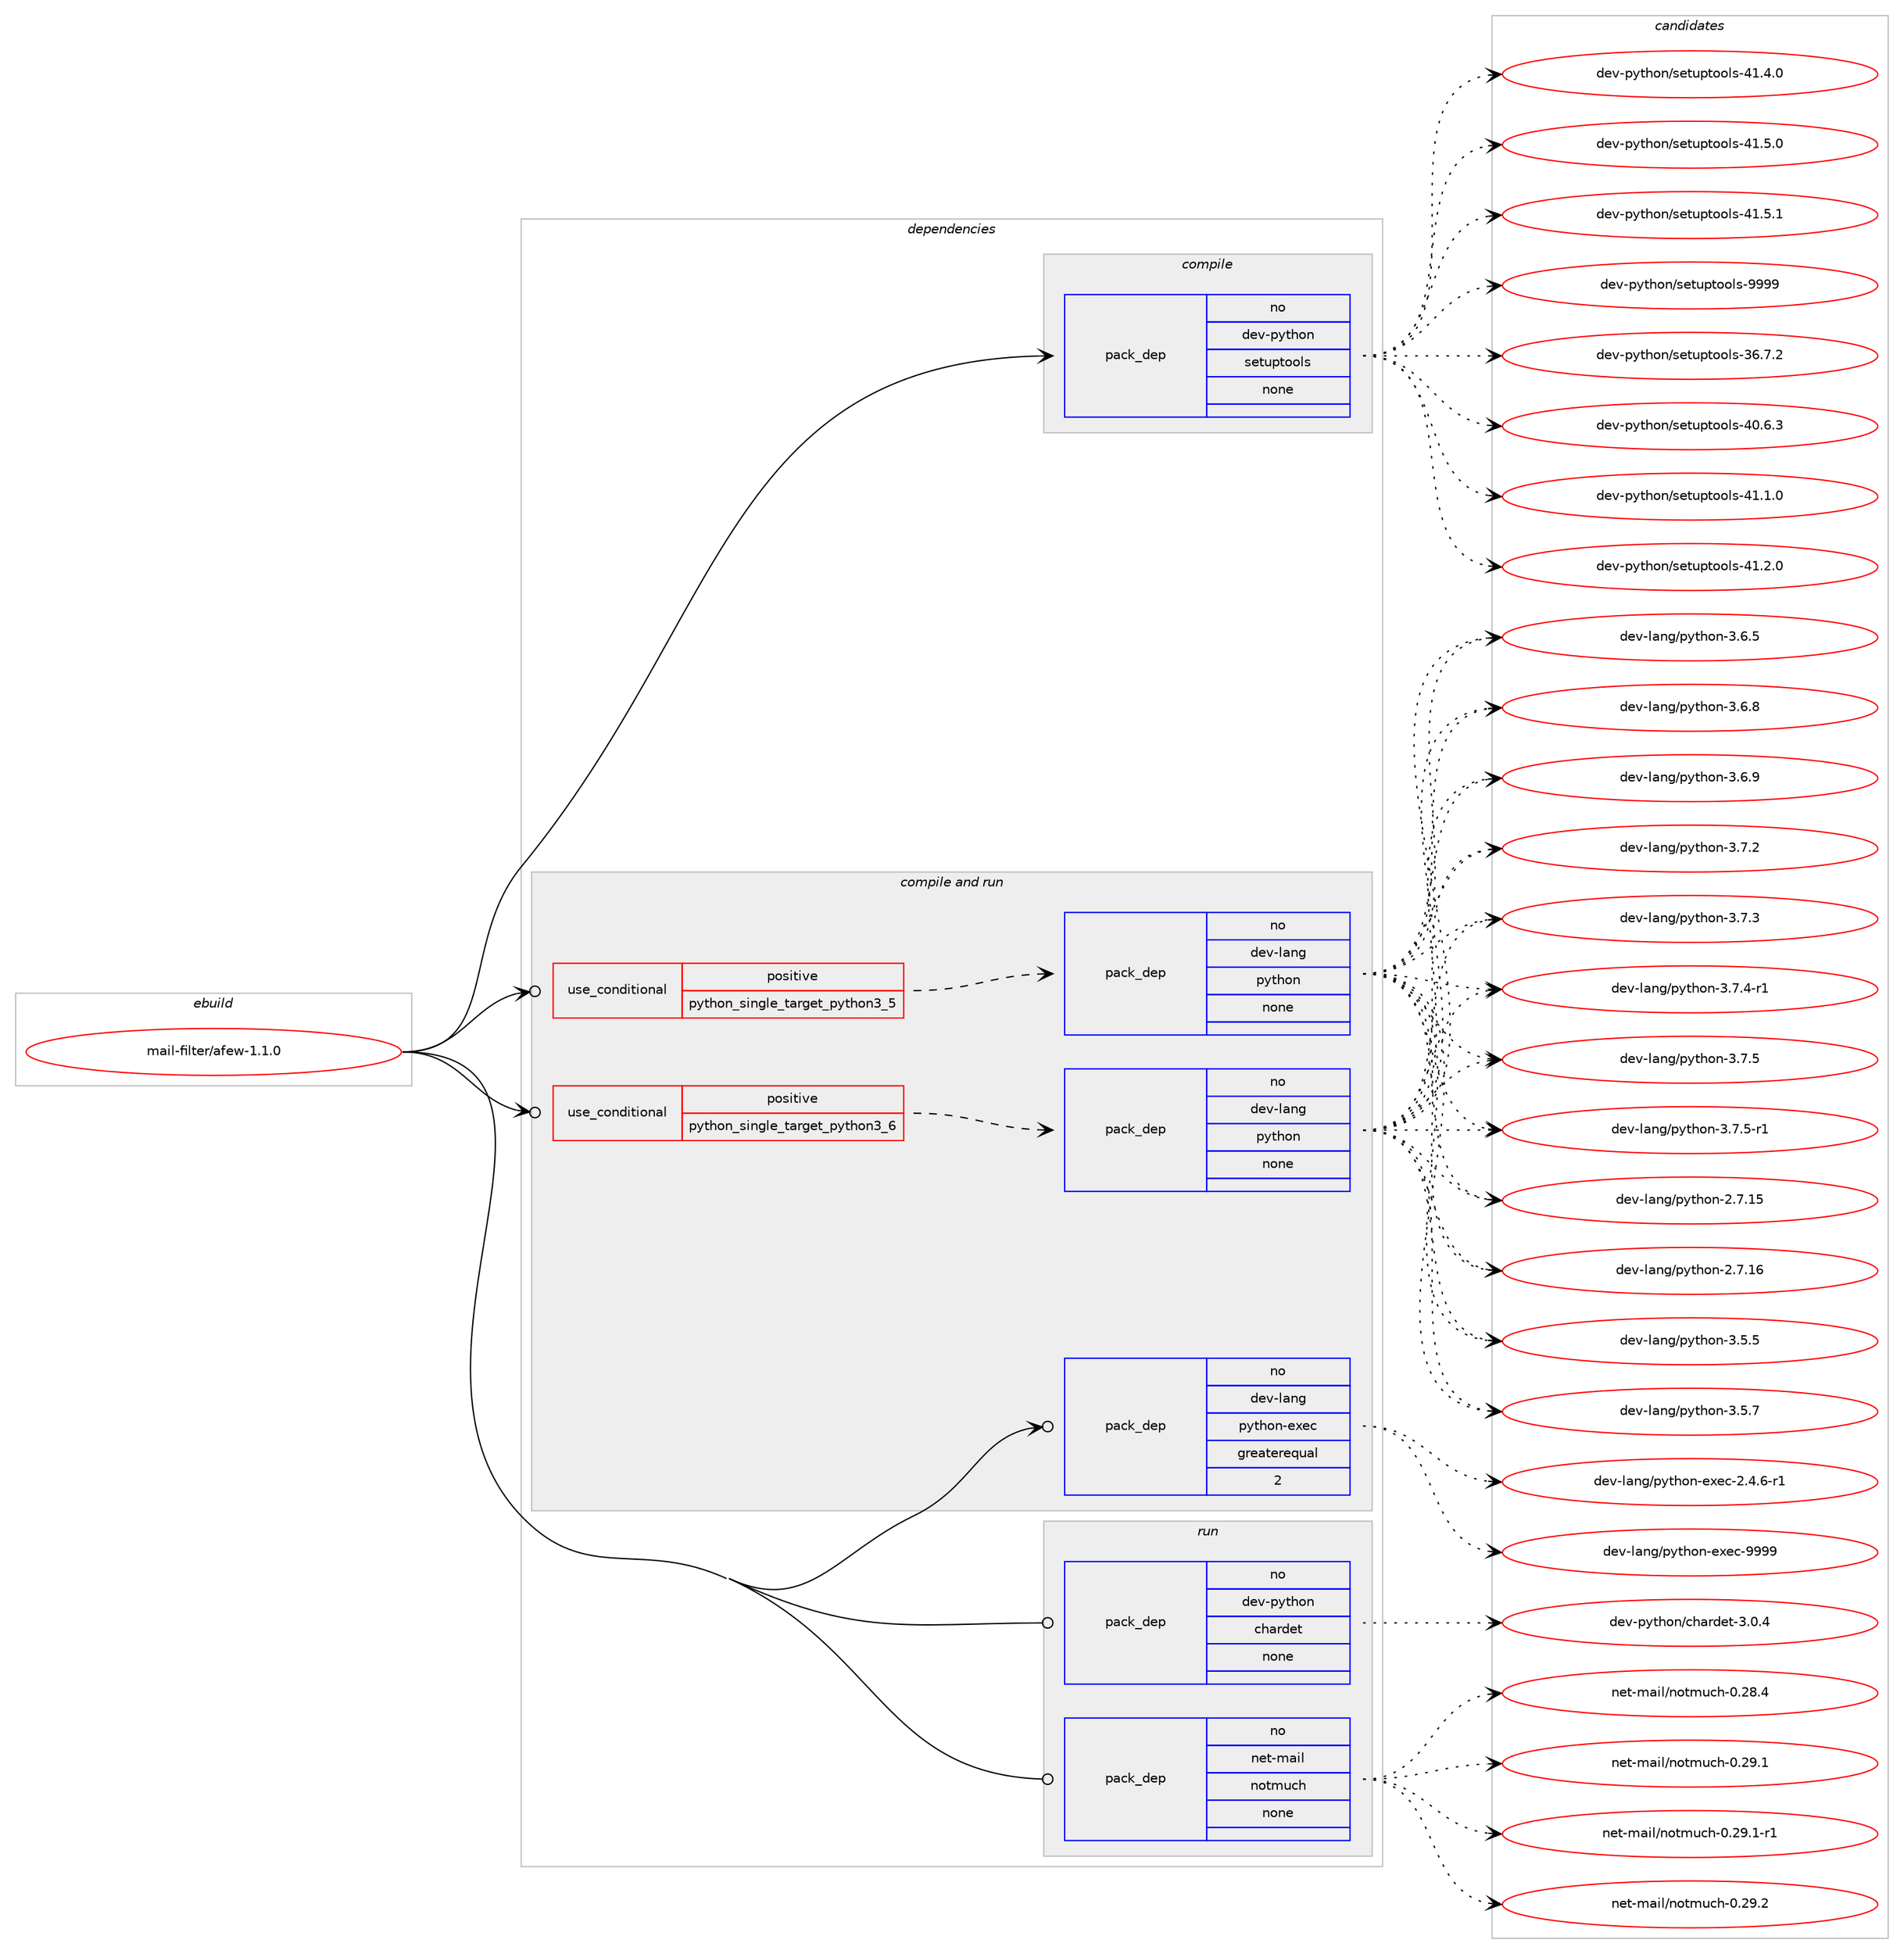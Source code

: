digraph prolog {

# *************
# Graph options
# *************

newrank=true;
concentrate=true;
compound=true;
graph [rankdir=LR,fontname=Helvetica,fontsize=10,ranksep=1.5];#, ranksep=2.5, nodesep=0.2];
edge  [arrowhead=vee];
node  [fontname=Helvetica,fontsize=10];

# **********
# The ebuild
# **********

subgraph cluster_leftcol {
color=gray;
label=<<i>ebuild</i>>;
id [label="mail-filter/afew-1.1.0", color=red, width=4, href="../mail-filter/afew-1.1.0.svg"];
}

# ****************
# The dependencies
# ****************

subgraph cluster_midcol {
color=gray;
label=<<i>dependencies</i>>;
subgraph cluster_compile {
fillcolor="#eeeeee";
style=filled;
label=<<i>compile</i>>;
subgraph pack570720 {
dependency772423 [label=<<TABLE BORDER="0" CELLBORDER="1" CELLSPACING="0" CELLPADDING="4" WIDTH="220"><TR><TD ROWSPAN="6" CELLPADDING="30">pack_dep</TD></TR><TR><TD WIDTH="110">no</TD></TR><TR><TD>dev-python</TD></TR><TR><TD>setuptools</TD></TR><TR><TD>none</TD></TR><TR><TD></TD></TR></TABLE>>, shape=none, color=blue];
}
id:e -> dependency772423:w [weight=20,style="solid",arrowhead="vee"];
}
subgraph cluster_compileandrun {
fillcolor="#eeeeee";
style=filled;
label=<<i>compile and run</i>>;
subgraph cond188323 {
dependency772424 [label=<<TABLE BORDER="0" CELLBORDER="1" CELLSPACING="0" CELLPADDING="4"><TR><TD ROWSPAN="3" CELLPADDING="10">use_conditional</TD></TR><TR><TD>positive</TD></TR><TR><TD>python_single_target_python3_5</TD></TR></TABLE>>, shape=none, color=red];
subgraph pack570721 {
dependency772425 [label=<<TABLE BORDER="0" CELLBORDER="1" CELLSPACING="0" CELLPADDING="4" WIDTH="220"><TR><TD ROWSPAN="6" CELLPADDING="30">pack_dep</TD></TR><TR><TD WIDTH="110">no</TD></TR><TR><TD>dev-lang</TD></TR><TR><TD>python</TD></TR><TR><TD>none</TD></TR><TR><TD></TD></TR></TABLE>>, shape=none, color=blue];
}
dependency772424:e -> dependency772425:w [weight=20,style="dashed",arrowhead="vee"];
}
id:e -> dependency772424:w [weight=20,style="solid",arrowhead="odotvee"];
subgraph cond188324 {
dependency772426 [label=<<TABLE BORDER="0" CELLBORDER="1" CELLSPACING="0" CELLPADDING="4"><TR><TD ROWSPAN="3" CELLPADDING="10">use_conditional</TD></TR><TR><TD>positive</TD></TR><TR><TD>python_single_target_python3_6</TD></TR></TABLE>>, shape=none, color=red];
subgraph pack570722 {
dependency772427 [label=<<TABLE BORDER="0" CELLBORDER="1" CELLSPACING="0" CELLPADDING="4" WIDTH="220"><TR><TD ROWSPAN="6" CELLPADDING="30">pack_dep</TD></TR><TR><TD WIDTH="110">no</TD></TR><TR><TD>dev-lang</TD></TR><TR><TD>python</TD></TR><TR><TD>none</TD></TR><TR><TD></TD></TR></TABLE>>, shape=none, color=blue];
}
dependency772426:e -> dependency772427:w [weight=20,style="dashed",arrowhead="vee"];
}
id:e -> dependency772426:w [weight=20,style="solid",arrowhead="odotvee"];
subgraph pack570723 {
dependency772428 [label=<<TABLE BORDER="0" CELLBORDER="1" CELLSPACING="0" CELLPADDING="4" WIDTH="220"><TR><TD ROWSPAN="6" CELLPADDING="30">pack_dep</TD></TR><TR><TD WIDTH="110">no</TD></TR><TR><TD>dev-lang</TD></TR><TR><TD>python-exec</TD></TR><TR><TD>greaterequal</TD></TR><TR><TD>2</TD></TR></TABLE>>, shape=none, color=blue];
}
id:e -> dependency772428:w [weight=20,style="solid",arrowhead="odotvee"];
}
subgraph cluster_run {
fillcolor="#eeeeee";
style=filled;
label=<<i>run</i>>;
subgraph pack570724 {
dependency772429 [label=<<TABLE BORDER="0" CELLBORDER="1" CELLSPACING="0" CELLPADDING="4" WIDTH="220"><TR><TD ROWSPAN="6" CELLPADDING="30">pack_dep</TD></TR><TR><TD WIDTH="110">no</TD></TR><TR><TD>dev-python</TD></TR><TR><TD>chardet</TD></TR><TR><TD>none</TD></TR><TR><TD></TD></TR></TABLE>>, shape=none, color=blue];
}
id:e -> dependency772429:w [weight=20,style="solid",arrowhead="odot"];
subgraph pack570725 {
dependency772430 [label=<<TABLE BORDER="0" CELLBORDER="1" CELLSPACING="0" CELLPADDING="4" WIDTH="220"><TR><TD ROWSPAN="6" CELLPADDING="30">pack_dep</TD></TR><TR><TD WIDTH="110">no</TD></TR><TR><TD>net-mail</TD></TR><TR><TD>notmuch</TD></TR><TR><TD>none</TD></TR><TR><TD></TD></TR></TABLE>>, shape=none, color=blue];
}
id:e -> dependency772430:w [weight=20,style="solid",arrowhead="odot"];
}
}

# **************
# The candidates
# **************

subgraph cluster_choices {
rank=same;
color=gray;
label=<<i>candidates</i>>;

subgraph choice570720 {
color=black;
nodesep=1;
choice100101118451121211161041111104711510111611711211611111110811545515446554650 [label="dev-python/setuptools-36.7.2", color=red, width=4,href="../dev-python/setuptools-36.7.2.svg"];
choice100101118451121211161041111104711510111611711211611111110811545524846544651 [label="dev-python/setuptools-40.6.3", color=red, width=4,href="../dev-python/setuptools-40.6.3.svg"];
choice100101118451121211161041111104711510111611711211611111110811545524946494648 [label="dev-python/setuptools-41.1.0", color=red, width=4,href="../dev-python/setuptools-41.1.0.svg"];
choice100101118451121211161041111104711510111611711211611111110811545524946504648 [label="dev-python/setuptools-41.2.0", color=red, width=4,href="../dev-python/setuptools-41.2.0.svg"];
choice100101118451121211161041111104711510111611711211611111110811545524946524648 [label="dev-python/setuptools-41.4.0", color=red, width=4,href="../dev-python/setuptools-41.4.0.svg"];
choice100101118451121211161041111104711510111611711211611111110811545524946534648 [label="dev-python/setuptools-41.5.0", color=red, width=4,href="../dev-python/setuptools-41.5.0.svg"];
choice100101118451121211161041111104711510111611711211611111110811545524946534649 [label="dev-python/setuptools-41.5.1", color=red, width=4,href="../dev-python/setuptools-41.5.1.svg"];
choice10010111845112121116104111110471151011161171121161111111081154557575757 [label="dev-python/setuptools-9999", color=red, width=4,href="../dev-python/setuptools-9999.svg"];
dependency772423:e -> choice100101118451121211161041111104711510111611711211611111110811545515446554650:w [style=dotted,weight="100"];
dependency772423:e -> choice100101118451121211161041111104711510111611711211611111110811545524846544651:w [style=dotted,weight="100"];
dependency772423:e -> choice100101118451121211161041111104711510111611711211611111110811545524946494648:w [style=dotted,weight="100"];
dependency772423:e -> choice100101118451121211161041111104711510111611711211611111110811545524946504648:w [style=dotted,weight="100"];
dependency772423:e -> choice100101118451121211161041111104711510111611711211611111110811545524946524648:w [style=dotted,weight="100"];
dependency772423:e -> choice100101118451121211161041111104711510111611711211611111110811545524946534648:w [style=dotted,weight="100"];
dependency772423:e -> choice100101118451121211161041111104711510111611711211611111110811545524946534649:w [style=dotted,weight="100"];
dependency772423:e -> choice10010111845112121116104111110471151011161171121161111111081154557575757:w [style=dotted,weight="100"];
}
subgraph choice570721 {
color=black;
nodesep=1;
choice10010111845108971101034711212111610411111045504655464953 [label="dev-lang/python-2.7.15", color=red, width=4,href="../dev-lang/python-2.7.15.svg"];
choice10010111845108971101034711212111610411111045504655464954 [label="dev-lang/python-2.7.16", color=red, width=4,href="../dev-lang/python-2.7.16.svg"];
choice100101118451089711010347112121116104111110455146534653 [label="dev-lang/python-3.5.5", color=red, width=4,href="../dev-lang/python-3.5.5.svg"];
choice100101118451089711010347112121116104111110455146534655 [label="dev-lang/python-3.5.7", color=red, width=4,href="../dev-lang/python-3.5.7.svg"];
choice100101118451089711010347112121116104111110455146544653 [label="dev-lang/python-3.6.5", color=red, width=4,href="../dev-lang/python-3.6.5.svg"];
choice100101118451089711010347112121116104111110455146544656 [label="dev-lang/python-3.6.8", color=red, width=4,href="../dev-lang/python-3.6.8.svg"];
choice100101118451089711010347112121116104111110455146544657 [label="dev-lang/python-3.6.9", color=red, width=4,href="../dev-lang/python-3.6.9.svg"];
choice100101118451089711010347112121116104111110455146554650 [label="dev-lang/python-3.7.2", color=red, width=4,href="../dev-lang/python-3.7.2.svg"];
choice100101118451089711010347112121116104111110455146554651 [label="dev-lang/python-3.7.3", color=red, width=4,href="../dev-lang/python-3.7.3.svg"];
choice1001011184510897110103471121211161041111104551465546524511449 [label="dev-lang/python-3.7.4-r1", color=red, width=4,href="../dev-lang/python-3.7.4-r1.svg"];
choice100101118451089711010347112121116104111110455146554653 [label="dev-lang/python-3.7.5", color=red, width=4,href="../dev-lang/python-3.7.5.svg"];
choice1001011184510897110103471121211161041111104551465546534511449 [label="dev-lang/python-3.7.5-r1", color=red, width=4,href="../dev-lang/python-3.7.5-r1.svg"];
dependency772425:e -> choice10010111845108971101034711212111610411111045504655464953:w [style=dotted,weight="100"];
dependency772425:e -> choice10010111845108971101034711212111610411111045504655464954:w [style=dotted,weight="100"];
dependency772425:e -> choice100101118451089711010347112121116104111110455146534653:w [style=dotted,weight="100"];
dependency772425:e -> choice100101118451089711010347112121116104111110455146534655:w [style=dotted,weight="100"];
dependency772425:e -> choice100101118451089711010347112121116104111110455146544653:w [style=dotted,weight="100"];
dependency772425:e -> choice100101118451089711010347112121116104111110455146544656:w [style=dotted,weight="100"];
dependency772425:e -> choice100101118451089711010347112121116104111110455146544657:w [style=dotted,weight="100"];
dependency772425:e -> choice100101118451089711010347112121116104111110455146554650:w [style=dotted,weight="100"];
dependency772425:e -> choice100101118451089711010347112121116104111110455146554651:w [style=dotted,weight="100"];
dependency772425:e -> choice1001011184510897110103471121211161041111104551465546524511449:w [style=dotted,weight="100"];
dependency772425:e -> choice100101118451089711010347112121116104111110455146554653:w [style=dotted,weight="100"];
dependency772425:e -> choice1001011184510897110103471121211161041111104551465546534511449:w [style=dotted,weight="100"];
}
subgraph choice570722 {
color=black;
nodesep=1;
choice10010111845108971101034711212111610411111045504655464953 [label="dev-lang/python-2.7.15", color=red, width=4,href="../dev-lang/python-2.7.15.svg"];
choice10010111845108971101034711212111610411111045504655464954 [label="dev-lang/python-2.7.16", color=red, width=4,href="../dev-lang/python-2.7.16.svg"];
choice100101118451089711010347112121116104111110455146534653 [label="dev-lang/python-3.5.5", color=red, width=4,href="../dev-lang/python-3.5.5.svg"];
choice100101118451089711010347112121116104111110455146534655 [label="dev-lang/python-3.5.7", color=red, width=4,href="../dev-lang/python-3.5.7.svg"];
choice100101118451089711010347112121116104111110455146544653 [label="dev-lang/python-3.6.5", color=red, width=4,href="../dev-lang/python-3.6.5.svg"];
choice100101118451089711010347112121116104111110455146544656 [label="dev-lang/python-3.6.8", color=red, width=4,href="../dev-lang/python-3.6.8.svg"];
choice100101118451089711010347112121116104111110455146544657 [label="dev-lang/python-3.6.9", color=red, width=4,href="../dev-lang/python-3.6.9.svg"];
choice100101118451089711010347112121116104111110455146554650 [label="dev-lang/python-3.7.2", color=red, width=4,href="../dev-lang/python-3.7.2.svg"];
choice100101118451089711010347112121116104111110455146554651 [label="dev-lang/python-3.7.3", color=red, width=4,href="../dev-lang/python-3.7.3.svg"];
choice1001011184510897110103471121211161041111104551465546524511449 [label="dev-lang/python-3.7.4-r1", color=red, width=4,href="../dev-lang/python-3.7.4-r1.svg"];
choice100101118451089711010347112121116104111110455146554653 [label="dev-lang/python-3.7.5", color=red, width=4,href="../dev-lang/python-3.7.5.svg"];
choice1001011184510897110103471121211161041111104551465546534511449 [label="dev-lang/python-3.7.5-r1", color=red, width=4,href="../dev-lang/python-3.7.5-r1.svg"];
dependency772427:e -> choice10010111845108971101034711212111610411111045504655464953:w [style=dotted,weight="100"];
dependency772427:e -> choice10010111845108971101034711212111610411111045504655464954:w [style=dotted,weight="100"];
dependency772427:e -> choice100101118451089711010347112121116104111110455146534653:w [style=dotted,weight="100"];
dependency772427:e -> choice100101118451089711010347112121116104111110455146534655:w [style=dotted,weight="100"];
dependency772427:e -> choice100101118451089711010347112121116104111110455146544653:w [style=dotted,weight="100"];
dependency772427:e -> choice100101118451089711010347112121116104111110455146544656:w [style=dotted,weight="100"];
dependency772427:e -> choice100101118451089711010347112121116104111110455146544657:w [style=dotted,weight="100"];
dependency772427:e -> choice100101118451089711010347112121116104111110455146554650:w [style=dotted,weight="100"];
dependency772427:e -> choice100101118451089711010347112121116104111110455146554651:w [style=dotted,weight="100"];
dependency772427:e -> choice1001011184510897110103471121211161041111104551465546524511449:w [style=dotted,weight="100"];
dependency772427:e -> choice100101118451089711010347112121116104111110455146554653:w [style=dotted,weight="100"];
dependency772427:e -> choice1001011184510897110103471121211161041111104551465546534511449:w [style=dotted,weight="100"];
}
subgraph choice570723 {
color=black;
nodesep=1;
choice10010111845108971101034711212111610411111045101120101994550465246544511449 [label="dev-lang/python-exec-2.4.6-r1", color=red, width=4,href="../dev-lang/python-exec-2.4.6-r1.svg"];
choice10010111845108971101034711212111610411111045101120101994557575757 [label="dev-lang/python-exec-9999", color=red, width=4,href="../dev-lang/python-exec-9999.svg"];
dependency772428:e -> choice10010111845108971101034711212111610411111045101120101994550465246544511449:w [style=dotted,weight="100"];
dependency772428:e -> choice10010111845108971101034711212111610411111045101120101994557575757:w [style=dotted,weight="100"];
}
subgraph choice570724 {
color=black;
nodesep=1;
choice10010111845112121116104111110479910497114100101116455146484652 [label="dev-python/chardet-3.0.4", color=red, width=4,href="../dev-python/chardet-3.0.4.svg"];
dependency772429:e -> choice10010111845112121116104111110479910497114100101116455146484652:w [style=dotted,weight="100"];
}
subgraph choice570725 {
color=black;
nodesep=1;
choice1101011164510997105108471101111161091179910445484650564652 [label="net-mail/notmuch-0.28.4", color=red, width=4,href="../net-mail/notmuch-0.28.4.svg"];
choice1101011164510997105108471101111161091179910445484650574649 [label="net-mail/notmuch-0.29.1", color=red, width=4,href="../net-mail/notmuch-0.29.1.svg"];
choice11010111645109971051084711011111610911799104454846505746494511449 [label="net-mail/notmuch-0.29.1-r1", color=red, width=4,href="../net-mail/notmuch-0.29.1-r1.svg"];
choice1101011164510997105108471101111161091179910445484650574650 [label="net-mail/notmuch-0.29.2", color=red, width=4,href="../net-mail/notmuch-0.29.2.svg"];
dependency772430:e -> choice1101011164510997105108471101111161091179910445484650564652:w [style=dotted,weight="100"];
dependency772430:e -> choice1101011164510997105108471101111161091179910445484650574649:w [style=dotted,weight="100"];
dependency772430:e -> choice11010111645109971051084711011111610911799104454846505746494511449:w [style=dotted,weight="100"];
dependency772430:e -> choice1101011164510997105108471101111161091179910445484650574650:w [style=dotted,weight="100"];
}
}

}

